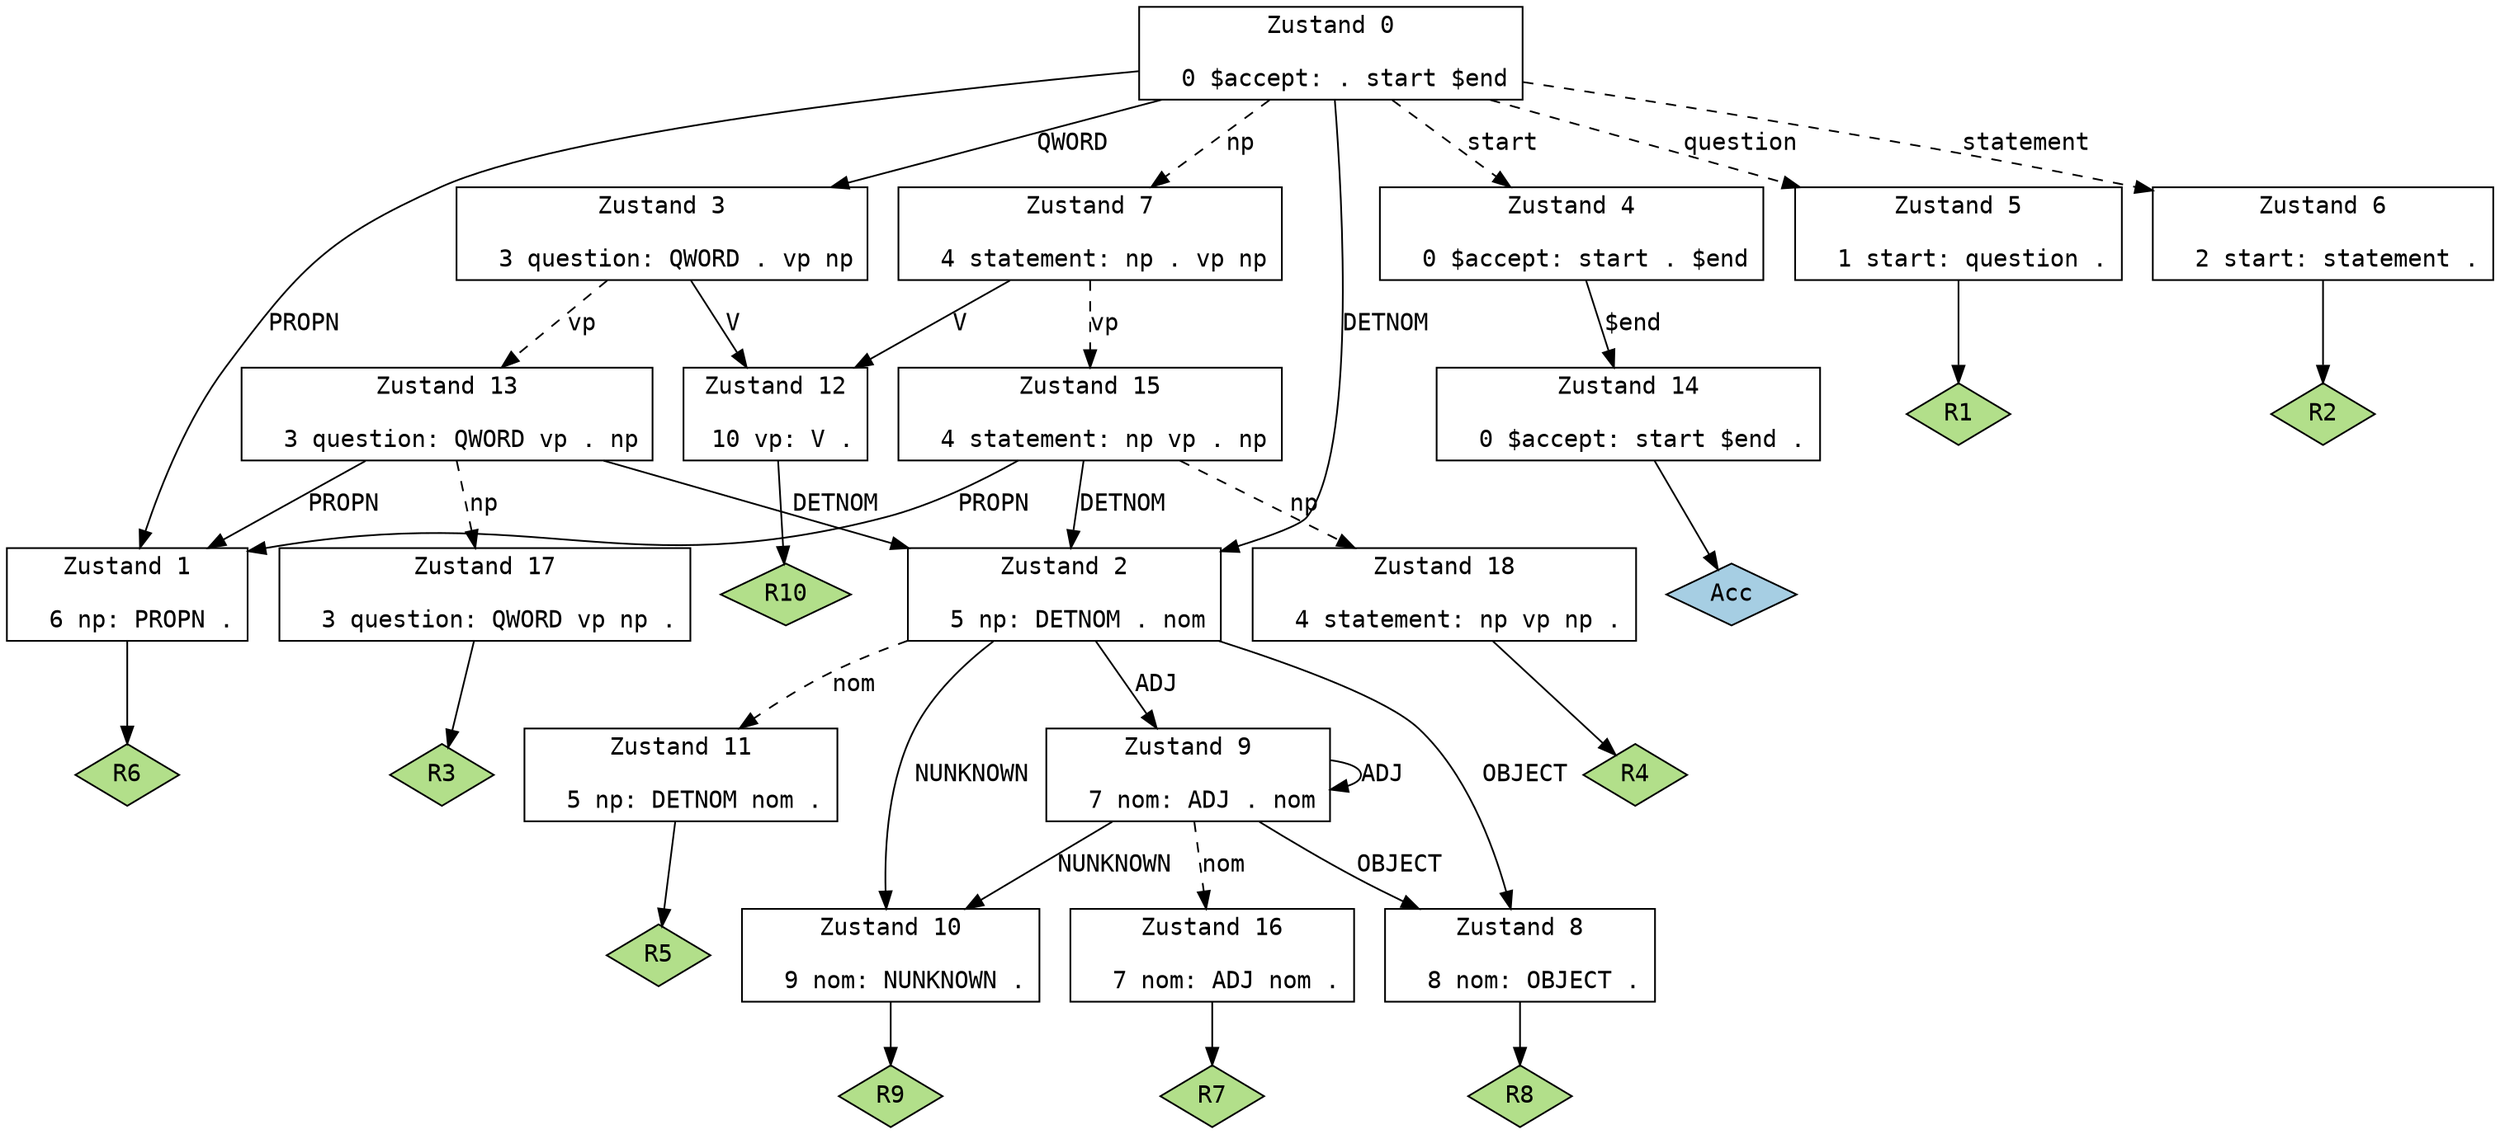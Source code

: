 // Generiert durch GNU Bison 2.7.
// Melden Sie Fehler an <bug-bison@gnu.org>.
// Homepage: <http://www.gnu.org/software/bison/>.

digraph "exp1.y"
{
  node [fontname = courier, shape = box, colorscheme = paired6]
  edge [fontname = courier]

  0 [label="Zustand 0\n\l  0 $accept: . start $end\l"]
  0 -> 1 [style=solid label="PROPN"]
  0 -> 2 [style=solid label="DETNOM"]
  0 -> 3 [style=solid label="QWORD"]
  0 -> 4 [style=dashed label="start"]
  0 -> 5 [style=dashed label="question"]
  0 -> 6 [style=dashed label="statement"]
  0 -> 7 [style=dashed label="np"]
  1 [label="Zustand 1\n\l  6 np: PROPN .\l"]
  1 -> "1R6" [style=solid]
 "1R6" [label="R6", fillcolor=3, shape=diamond, style=filled]
  2 [label="Zustand 2\n\l  5 np: DETNOM . nom\l"]
  2 -> 8 [style=solid label="OBJECT"]
  2 -> 9 [style=solid label="ADJ"]
  2 -> 10 [style=solid label="NUNKNOWN"]
  2 -> 11 [style=dashed label="nom"]
  3 [label="Zustand 3\n\l  3 question: QWORD . vp np\l"]
  3 -> 12 [style=solid label="V"]
  3 -> 13 [style=dashed label="vp"]
  4 [label="Zustand 4\n\l  0 $accept: start . $end\l"]
  4 -> 14 [style=solid label="$end"]
  5 [label="Zustand 5\n\l  1 start: question .\l"]
  5 -> "5R1" [style=solid]
 "5R1" [label="R1", fillcolor=3, shape=diamond, style=filled]
  6 [label="Zustand 6\n\l  2 start: statement .\l"]
  6 -> "6R2" [style=solid]
 "6R2" [label="R2", fillcolor=3, shape=diamond, style=filled]
  7 [label="Zustand 7\n\l  4 statement: np . vp np\l"]
  7 -> 12 [style=solid label="V"]
  7 -> 15 [style=dashed label="vp"]
  8 [label="Zustand 8\n\l  8 nom: OBJECT .\l"]
  8 -> "8R8" [style=solid]
 "8R8" [label="R8", fillcolor=3, shape=diamond, style=filled]
  9 [label="Zustand 9\n\l  7 nom: ADJ . nom\l"]
  9 -> 8 [style=solid label="OBJECT"]
  9 -> 9 [style=solid label="ADJ"]
  9 -> 10 [style=solid label="NUNKNOWN"]
  9 -> 16 [style=dashed label="nom"]
  10 [label="Zustand 10\n\l  9 nom: NUNKNOWN .\l"]
  10 -> "10R9" [style=solid]
 "10R9" [label="R9", fillcolor=3, shape=diamond, style=filled]
  11 [label="Zustand 11\n\l  5 np: DETNOM nom .\l"]
  11 -> "11R5" [style=solid]
 "11R5" [label="R5", fillcolor=3, shape=diamond, style=filled]
  12 [label="Zustand 12\n\l 10 vp: V .\l"]
  12 -> "12R10" [style=solid]
 "12R10" [label="R10", fillcolor=3, shape=diamond, style=filled]
  13 [label="Zustand 13\n\l  3 question: QWORD vp . np\l"]
  13 -> 1 [style=solid label="PROPN"]
  13 -> 2 [style=solid label="DETNOM"]
  13 -> 17 [style=dashed label="np"]
  14 [label="Zustand 14\n\l  0 $accept: start $end .\l"]
  14 -> "14R0" [style=solid]
 "14R0" [label="Acc", fillcolor=1, shape=diamond, style=filled]
  15 [label="Zustand 15\n\l  4 statement: np vp . np\l"]
  15 -> 1 [style=solid label="PROPN"]
  15 -> 2 [style=solid label="DETNOM"]
  15 -> 18 [style=dashed label="np"]
  16 [label="Zustand 16\n\l  7 nom: ADJ nom .\l"]
  16 -> "16R7" [style=solid]
 "16R7" [label="R7", fillcolor=3, shape=diamond, style=filled]
  17 [label="Zustand 17\n\l  3 question: QWORD vp np .\l"]
  17 -> "17R3" [style=solid]
 "17R3" [label="R3", fillcolor=3, shape=diamond, style=filled]
  18 [label="Zustand 18\n\l  4 statement: np vp np .\l"]
  18 -> "18R4" [style=solid]
 "18R4" [label="R4", fillcolor=3, shape=diamond, style=filled]
}
